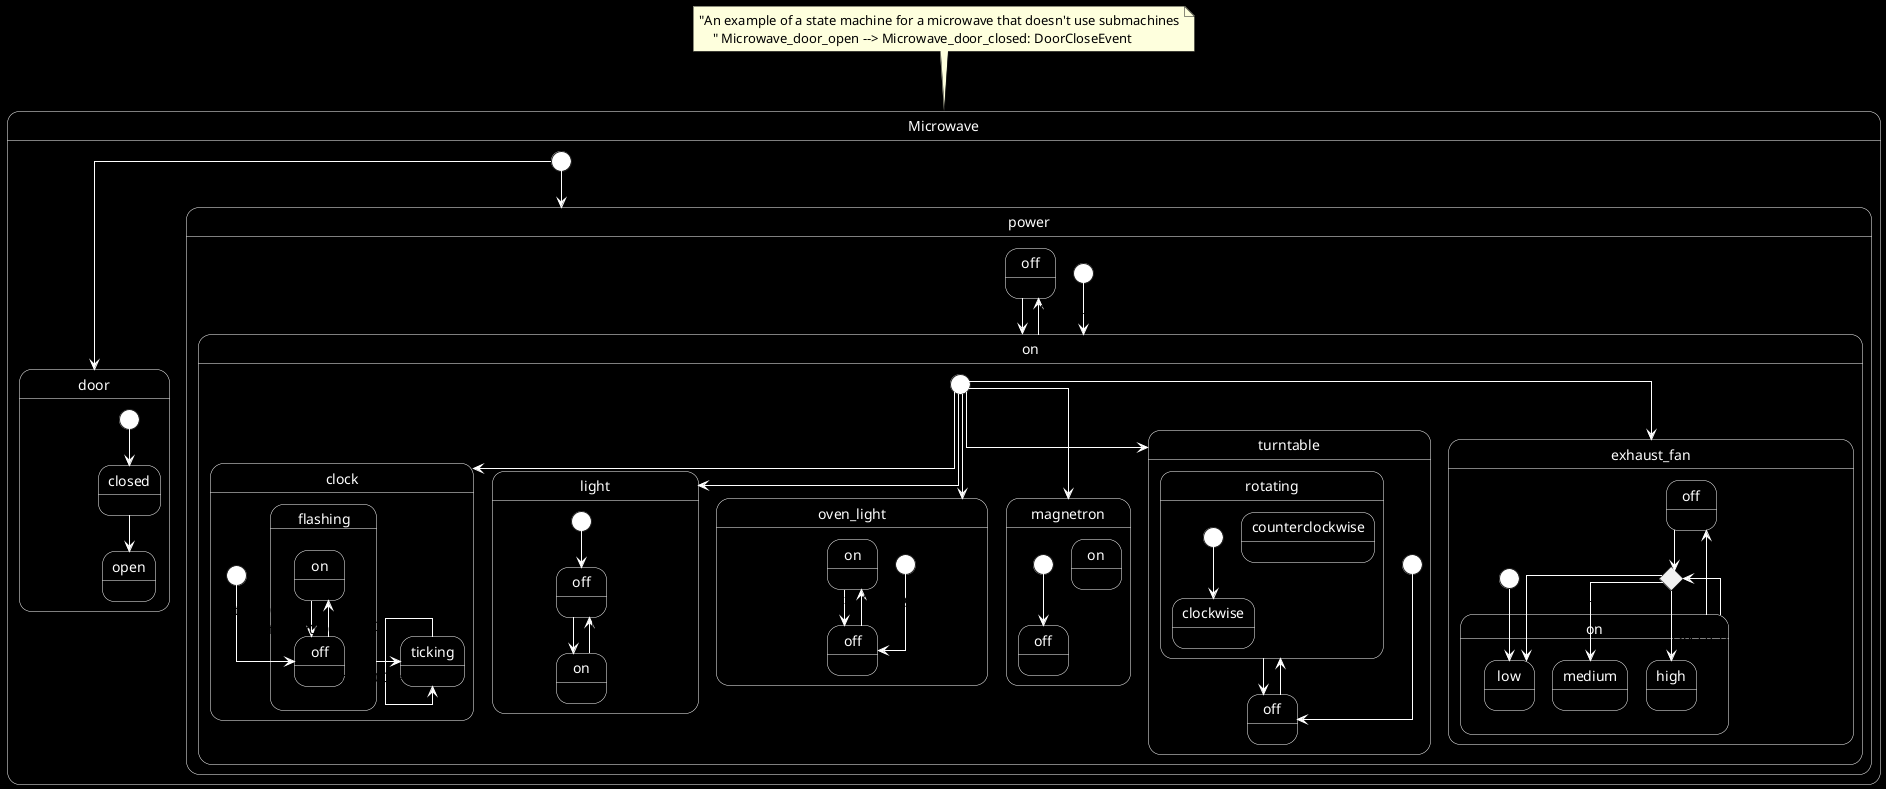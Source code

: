 @startuml
skinparam linetype ortho
skinparam arrowColor white
skinparam backgroundColor #000000
skinparam ActivityBarColor white
<style>
circle {
    backgroundColor white
}
</style>
skinparam State {
    backgroundColor black
    FontColor white
    borderColor white
}
 state "Microwave" as Microwave {
   [*] --> Microwave_door
   state "door" as Microwave_door {
       state "open" as Microwave_door_open {
              }
       state "closed" as Microwave_door_closed {
              }
       [*] --> Microwave_door_closed
       }
   [*] --> Microwave_power
   state "power" as Microwave_power {
       state "off" as Microwave_power_off {
              }
       state "on" as Microwave_power_on {
             [*] --> Microwave_power_on_clock
             state "clock" as Microwave_power_on_clock {
                     state "ticking" as Microwave_power_on_clock_ticking {
                                }
                     state "flashing" as Microwave_power_on_clock_flashing {
                               state "on" as Microwave_power_on_clock_flashing_region_region_0_on {
                                            }
                               state "off" as Microwave_power_on_clock_flashing_region_region_0_off {
                                            }
                               }
                     [*] --> Microwave_power_on_clock_flashing_region_region_0_off
                     }
             [*] --> Microwave_power_on_light
             state "light" as Microwave_power_on_light {
                     state "off" as Microwave_power_on_light_off {
                                }
                     state "on" as Microwave_power_on_light_on {
                                }
                     [*] --> Microwave_power_on_light_off
                     }
             [*] --> Microwave_power_on_oven_light
             state "oven_light" as Microwave_power_on_oven_light {
                     state "on" as Microwave_power_on_oven_light_on {
                                }
                     state "off" as Microwave_power_on_oven_light_off {
                                }
                     [*] --> Microwave_power_on_oven_light_off
                     }
             [*] --> Microwave_power_on_magnetron
             state "magnetron" as Microwave_power_on_magnetron {
                     state "off" as Microwave_power_on_magnetron_off {
                                }
                     state "on" as Microwave_power_on_magnetron_on {
                                }
                     [*] --> Microwave_power_on_magnetron_off
                     }
             [*] --> Microwave_power_on_turntable
             state "turntable" as Microwave_power_on_turntable {
                     state "rotating" as Microwave_power_on_turntable_rotating {
                               state "clockwise" as Microwave_power_on_turntable_rotating_region_region_0_clockwise {
                                            }
                               state "counterclockwise" as Microwave_power_on_turntable_rotating_region_region_0_counterclockwise {
                                            }
                               [*] --> Microwave_power_on_turntable_rotating_region_region_0_clockwise
                               }
                     state "off" as Microwave_power_on_turntable_off {
                                }
                     [*] --> Microwave_power_on_turntable_off
                     }
             [*] --> Microwave_power_on_exhaust_fan
             state "exhaust_fan" as Microwave_power_on_exhaust_fan {
                     state "on" as Microwave_power_on_exhaust_fan_on {
                               state "low" as Microwave_power_on_exhaust_fan_on_region_region_0_low {
                                            }
                               state "medium" as Microwave_power_on_exhaust_fan_on_region_region_0_medium {
                                            }
                               state "high" as Microwave_power_on_exhaust_fan_on_region_region_0_high {
                                            }
                               }
                     state "speed_choice" as  Microwave_power_on_exhaust_fan_speed_choice <<choice>>
                     Microwave_power_on_exhaust_fan_speed_choice --> Microwave_power_on_exhaust_fan_on_region_region_0_high : [speed_is_high] 
                     Microwave_power_on_exhaust_fan_speed_choice --> Microwave_power_on_exhaust_fan_on_region_region_0_medium : [speed_is_medium] 
                     Microwave_power_on_exhaust_fan_speed_choice --> Microwave_power_on_exhaust_fan_on_region_region_0_low 
                     state "off" as Microwave_power_on_exhaust_fan_off {
                                }
                     [*] --> Microwave_power_on_exhaust_fan_on_region_region_0_low
                     }
             }
       [*] --> Microwave_power_on
       }
   }
 note top of Microwave: "An example of a state machine for a microwave that doesn't use submachines\n    " Microwave_door_open --> Microwave_door_closed: DoorCloseEvent
 Microwave_door_closed --> Microwave_door_open: DoorOpenEvent
 Microwave_power_on_clock_flashing_region_region_0_on --> Microwave_power_on_clock_flashing_region_region_0_off: after<0:00:01>
 Microwave_power_on_clock_flashing_region_region_0_off --> Microwave_power_on_clock_flashing_region_region_0_on: after<0:00:01>
 Microwave_power_on_clock_flashing --> Microwave_power_on_clock_ticking: ClockSetEvent
 Microwave_power_on_clock_ticking --> Microwave_power_on_clock_ticking: after<0:00:01>
 Microwave_power_on_light_off --> Microwave_power_on_light_on: completion
 Microwave_power_on_light_on --> Microwave_power_on_light_off: DoorCloseEvent
 Microwave_power_on_oven_light_off --> Microwave_power_on_oven_light_on: OvenLightOnEvent
 Microwave_power_on_oven_light_on --> Microwave_power_on_oven_light_off: OvenLightOffEvent
 Microwave_power_on_turntable_off --> Microwave_power_on_turntable_rotating: CookStartEvent
 Microwave_power_on_turntable_rotating --> Microwave_power_on_turntable_off: completion
 Microwave_power_on_exhaust_fan_on --> Microwave_power_on_exhaust_fan_off: ExhaustFanOffEvent
 Microwave_power_on_exhaust_fan_off --> Microwave_power_on_exhaust_fan_speed_choice: ExhaustFanOnEvent
 Microwave_power_on_exhaust_fan_on --> Microwave_power_on_exhaust_fan_speed_choice: ExhaustFanOnEvent
 Microwave_power_off --> Microwave_power_on: power_on
 Microwave_power_on --> Microwave_power_off: power_off
 @enduml
